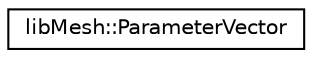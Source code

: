 digraph "类继承关系图"
{
 // INTERACTIVE_SVG=YES
  edge [fontname="Helvetica",fontsize="10",labelfontname="Helvetica",labelfontsize="10"];
  node [fontname="Helvetica",fontsize="10",shape=record];
  rankdir="LR";
  Node1 [label="libMesh::ParameterVector",height=0.2,width=0.4,color="black", fillcolor="white", style="filled",URL="$classlibMesh_1_1ParameterVector.html",tooltip="Data structure for specifying which Parameters should be independent variables in a parameter sensiti..."];
}
